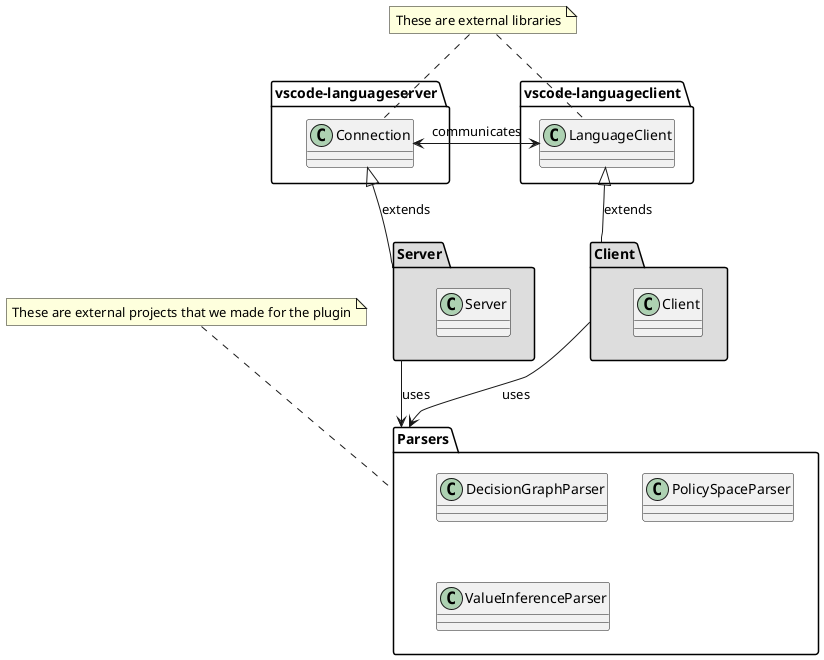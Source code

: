 @startuml

package vscode-languageclient  {
	class LanguageClient
}

package vscode-languageserver  {
	class Connection {

	}
}

package Server #DDDDDD {

	class Server {
	}
}


note "These are external libraries" as n_ext
n_ext .. Connection
n_ext .. LanguageClient

note "These are external projects that we made for the plugin" as n_ext2
n_ext2 .. Parsers

package Client #DDDDDD {
    class Client {
    }
}

package Parsers {
    class DecisionGraphParser
    class PolicySpaceParser
    class ValueInferenceParser
}


LanguageClient <-left-> Connection : communicates
Client -up-|> LanguageClient : extends
Server -up-|> Connection : extends

Client -down-> Parsers : uses
Server -down-> Parsers : uses


@enduml